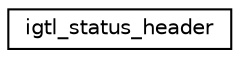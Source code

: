 digraph "Graphical Class Hierarchy"
{
  edge [fontname="Helvetica",fontsize="10",labelfontname="Helvetica",labelfontsize="10"];
  node [fontname="Helvetica",fontsize="10",shape=record];
  rankdir="LR";
  Node1 [label="igtl_status_header",height=0.2,width=0.4,color="black", fillcolor="white", style="filled",URL="$structigtl__status__header.html"];
}
